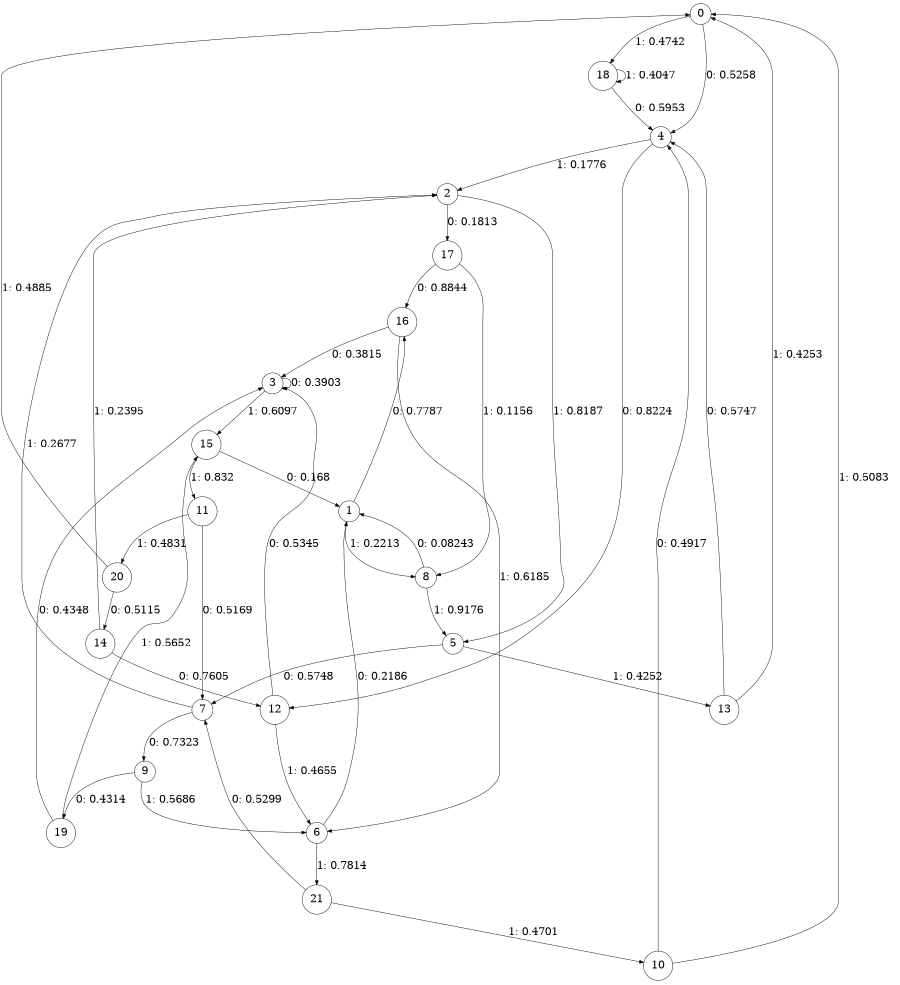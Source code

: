 digraph "ch6faceL8" {
size = "6,8.5";
ratio = "fill";
node [shape = circle];
node [fontsize = 24];
edge [fontsize = 24];
0 -> 4 [label = "0: 0.5258   "];
0 -> 18 [label = "1: 0.4742   "];
1 -> 16 [label = "0: 0.7787   "];
1 -> 8 [label = "1: 0.2213   "];
2 -> 17 [label = "0: 0.1813   "];
2 -> 5 [label = "1: 0.8187   "];
3 -> 3 [label = "0: 0.3903   "];
3 -> 15 [label = "1: 0.6097   "];
4 -> 12 [label = "0: 0.8224   "];
4 -> 2 [label = "1: 0.1776   "];
5 -> 7 [label = "0: 0.5748   "];
5 -> 13 [label = "1: 0.4252   "];
6 -> 1 [label = "0: 0.2186   "];
6 -> 21 [label = "1: 0.7814   "];
7 -> 9 [label = "0: 0.7323   "];
7 -> 2 [label = "1: 0.2677   "];
8 -> 1 [label = "0: 0.08243  "];
8 -> 5 [label = "1: 0.9176   "];
9 -> 19 [label = "0: 0.4314   "];
9 -> 6 [label = "1: 0.5686   "];
10 -> 4 [label = "0: 0.4917   "];
10 -> 0 [label = "1: 0.5083   "];
11 -> 7 [label = "0: 0.5169   "];
11 -> 20 [label = "1: 0.4831   "];
12 -> 3 [label = "0: 0.5345   "];
12 -> 6 [label = "1: 0.4655   "];
13 -> 4 [label = "0: 0.5747   "];
13 -> 0 [label = "1: 0.4253   "];
14 -> 12 [label = "0: 0.7605   "];
14 -> 2 [label = "1: 0.2395   "];
15 -> 1 [label = "0: 0.168    "];
15 -> 11 [label = "1: 0.832    "];
16 -> 3 [label = "0: 0.3815   "];
16 -> 6 [label = "1: 0.6185   "];
17 -> 16 [label = "0: 0.8844   "];
17 -> 8 [label = "1: 0.1156   "];
18 -> 4 [label = "0: 0.5953   "];
18 -> 18 [label = "1: 0.4047   "];
19 -> 3 [label = "0: 0.4348   "];
19 -> 15 [label = "1: 0.5652   "];
20 -> 14 [label = "0: 0.5115   "];
20 -> 0 [label = "1: 0.4885   "];
21 -> 7 [label = "0: 0.5299   "];
21 -> 10 [label = "1: 0.4701   "];
}